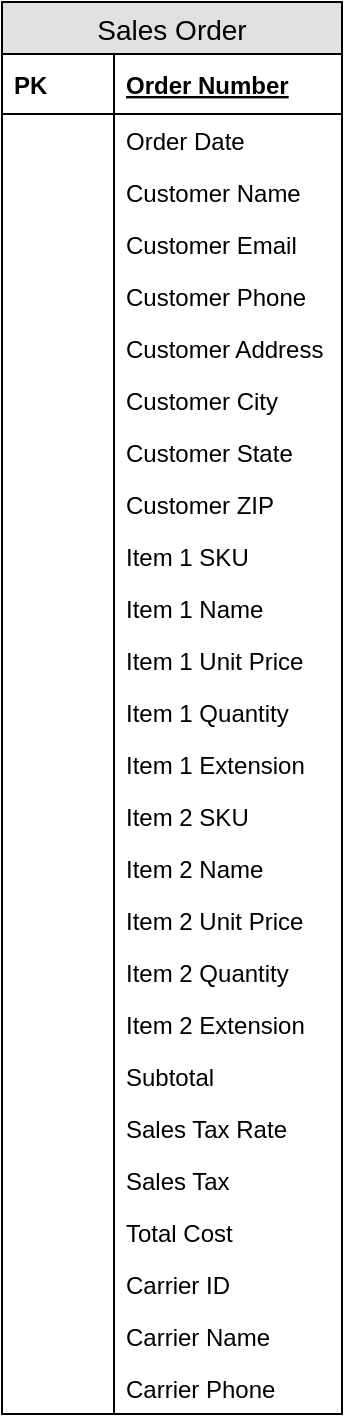 <mxfile version="10.6.0" type="device"><diagram id="n8NIu4-hTU3yLgcgcIxo" name="Page-1"><mxGraphModel dx="1394" dy="806" grid="1" gridSize="10" guides="1" tooltips="1" connect="1" arrows="1" fold="1" page="1" pageScale="1" pageWidth="850" pageHeight="1100" background="#ffffff" math="0" shadow="0"><root><mxCell id="0"/><mxCell id="1" parent="0"/><mxCell id="WbXXjiLzZMgf-x13AkMA-2" value="Sales Order" style="swimlane;fontStyle=0;childLayout=stackLayout;horizontal=1;startSize=26;fillColor=#e0e0e0;horizontalStack=0;resizeParent=1;resizeParentMax=0;resizeLast=0;collapsible=1;marginBottom=0;swimlaneFillColor=#ffffff;align=center;fontSize=14;" vertex="1" parent="1"><mxGeometry x="160" y="247" width="170" height="706" as="geometry"/></mxCell><mxCell id="WbXXjiLzZMgf-x13AkMA-5" value="Order Number" style="shape=partialRectangle;top=0;left=0;right=0;bottom=1;align=left;verticalAlign=middle;fillColor=none;spacingLeft=60;spacingRight=4;overflow=hidden;rotatable=0;points=[[0,0.5],[1,0.5]];portConstraint=eastwest;dropTarget=0;fontStyle=5;fontSize=12;" vertex="1" parent="WbXXjiLzZMgf-x13AkMA-2"><mxGeometry y="26" width="170" height="30" as="geometry"/></mxCell><mxCell id="WbXXjiLzZMgf-x13AkMA-6" value="PK" style="shape=partialRectangle;fontStyle=1;top=0;left=0;bottom=0;fillColor=none;align=left;verticalAlign=middle;spacingLeft=4;spacingRight=4;overflow=hidden;rotatable=0;points=[];portConstraint=eastwest;part=1;fontSize=12;" vertex="1" connectable="0" parent="WbXXjiLzZMgf-x13AkMA-5"><mxGeometry width="56" height="30" as="geometry"/></mxCell><mxCell id="WbXXjiLzZMgf-x13AkMA-7" value="Order Date" style="shape=partialRectangle;top=0;left=0;right=0;bottom=0;align=left;verticalAlign=top;fillColor=none;spacingLeft=60;spacingRight=4;overflow=hidden;rotatable=0;points=[[0,0.5],[1,0.5]];portConstraint=eastwest;dropTarget=0;fontSize=12;" vertex="1" parent="WbXXjiLzZMgf-x13AkMA-2"><mxGeometry y="56" width="170" height="26" as="geometry"/></mxCell><mxCell id="WbXXjiLzZMgf-x13AkMA-8" value="" style="shape=partialRectangle;top=0;left=0;bottom=0;fillColor=none;align=left;verticalAlign=top;spacingLeft=4;spacingRight=4;overflow=hidden;rotatable=0;points=[];portConstraint=eastwest;part=1;fontSize=12;" vertex="1" connectable="0" parent="WbXXjiLzZMgf-x13AkMA-7"><mxGeometry width="56" height="26" as="geometry"/></mxCell><mxCell id="WbXXjiLzZMgf-x13AkMA-9" value="Customer Name" style="shape=partialRectangle;top=0;left=0;right=0;bottom=0;align=left;verticalAlign=top;fillColor=none;spacingLeft=60;spacingRight=4;overflow=hidden;rotatable=0;points=[[0,0.5],[1,0.5]];portConstraint=eastwest;dropTarget=0;fontSize=12;" vertex="1" parent="WbXXjiLzZMgf-x13AkMA-2"><mxGeometry y="82" width="170" height="26" as="geometry"/></mxCell><mxCell id="WbXXjiLzZMgf-x13AkMA-10" value="" style="shape=partialRectangle;top=0;left=0;bottom=0;fillColor=none;align=left;verticalAlign=top;spacingLeft=4;spacingRight=4;overflow=hidden;rotatable=0;points=[];portConstraint=eastwest;part=1;fontSize=12;" vertex="1" connectable="0" parent="WbXXjiLzZMgf-x13AkMA-9"><mxGeometry width="56" height="26" as="geometry"/></mxCell><mxCell id="WbXXjiLzZMgf-x13AkMA-11" value="Customer Email" style="shape=partialRectangle;top=0;left=0;right=0;bottom=0;align=left;verticalAlign=top;fillColor=none;spacingLeft=60;spacingRight=4;overflow=hidden;rotatable=0;points=[[0,0.5],[1,0.5]];portConstraint=eastwest;dropTarget=0;fontSize=12;" vertex="1" parent="WbXXjiLzZMgf-x13AkMA-2"><mxGeometry y="108" width="170" height="26" as="geometry"/></mxCell><mxCell id="WbXXjiLzZMgf-x13AkMA-12" value="" style="shape=partialRectangle;top=0;left=0;bottom=0;fillColor=none;align=left;verticalAlign=top;spacingLeft=4;spacingRight=4;overflow=hidden;rotatable=0;points=[];portConstraint=eastwest;part=1;fontSize=12;" vertex="1" connectable="0" parent="WbXXjiLzZMgf-x13AkMA-11"><mxGeometry width="56" height="26" as="geometry"/></mxCell><mxCell id="WbXXjiLzZMgf-x13AkMA-13" value="Customer Phone" style="shape=partialRectangle;top=0;left=0;right=0;bottom=0;align=left;verticalAlign=top;fillColor=none;spacingLeft=60;spacingRight=4;overflow=hidden;rotatable=0;points=[[0,0.5],[1,0.5]];portConstraint=eastwest;dropTarget=0;fontSize=12;" vertex="1" parent="WbXXjiLzZMgf-x13AkMA-2"><mxGeometry y="134" width="170" height="26" as="geometry"/></mxCell><mxCell id="WbXXjiLzZMgf-x13AkMA-14" value="" style="shape=partialRectangle;top=0;left=0;bottom=0;fillColor=none;align=left;verticalAlign=top;spacingLeft=4;spacingRight=4;overflow=hidden;rotatable=0;points=[];portConstraint=eastwest;part=1;fontSize=12;" vertex="1" connectable="0" parent="WbXXjiLzZMgf-x13AkMA-13"><mxGeometry width="56" height="26" as="geometry"/></mxCell><mxCell id="WbXXjiLzZMgf-x13AkMA-15" value="Customer Address" style="shape=partialRectangle;top=0;left=0;right=0;bottom=0;align=left;verticalAlign=top;fillColor=none;spacingLeft=60;spacingRight=4;overflow=hidden;rotatable=0;points=[[0,0.5],[1,0.5]];portConstraint=eastwest;dropTarget=0;fontSize=12;" vertex="1" parent="WbXXjiLzZMgf-x13AkMA-2"><mxGeometry y="160" width="170" height="26" as="geometry"/></mxCell><mxCell id="WbXXjiLzZMgf-x13AkMA-16" value="" style="shape=partialRectangle;top=0;left=0;bottom=0;fillColor=none;align=left;verticalAlign=top;spacingLeft=4;spacingRight=4;overflow=hidden;rotatable=0;points=[];portConstraint=eastwest;part=1;fontSize=12;" vertex="1" connectable="0" parent="WbXXjiLzZMgf-x13AkMA-15"><mxGeometry width="56" height="26" as="geometry"/></mxCell><mxCell id="WbXXjiLzZMgf-x13AkMA-17" value="Customer City" style="shape=partialRectangle;top=0;left=0;right=0;bottom=0;align=left;verticalAlign=top;fillColor=none;spacingLeft=60;spacingRight=4;overflow=hidden;rotatable=0;points=[[0,0.5],[1,0.5]];portConstraint=eastwest;dropTarget=0;fontSize=12;" vertex="1" parent="WbXXjiLzZMgf-x13AkMA-2"><mxGeometry y="186" width="170" height="26" as="geometry"/></mxCell><mxCell id="WbXXjiLzZMgf-x13AkMA-18" value="" style="shape=partialRectangle;top=0;left=0;bottom=0;fillColor=none;align=left;verticalAlign=top;spacingLeft=4;spacingRight=4;overflow=hidden;rotatable=0;points=[];portConstraint=eastwest;part=1;fontSize=12;" vertex="1" connectable="0" parent="WbXXjiLzZMgf-x13AkMA-17"><mxGeometry width="56" height="26" as="geometry"/></mxCell><mxCell id="WbXXjiLzZMgf-x13AkMA-19" value="Customer State" style="shape=partialRectangle;top=0;left=0;right=0;bottom=0;align=left;verticalAlign=top;fillColor=none;spacingLeft=60;spacingRight=4;overflow=hidden;rotatable=0;points=[[0,0.5],[1,0.5]];portConstraint=eastwest;dropTarget=0;fontSize=12;" vertex="1" parent="WbXXjiLzZMgf-x13AkMA-2"><mxGeometry y="212" width="170" height="26" as="geometry"/></mxCell><mxCell id="WbXXjiLzZMgf-x13AkMA-20" value="" style="shape=partialRectangle;top=0;left=0;bottom=0;fillColor=none;align=left;verticalAlign=top;spacingLeft=4;spacingRight=4;overflow=hidden;rotatable=0;points=[];portConstraint=eastwest;part=1;fontSize=12;" vertex="1" connectable="0" parent="WbXXjiLzZMgf-x13AkMA-19"><mxGeometry width="56" height="26" as="geometry"/></mxCell><mxCell id="WbXXjiLzZMgf-x13AkMA-21" value="Customer ZIP" style="shape=partialRectangle;top=0;left=0;right=0;bottom=0;align=left;verticalAlign=top;fillColor=none;spacingLeft=60;spacingRight=4;overflow=hidden;rotatable=0;points=[[0,0.5],[1,0.5]];portConstraint=eastwest;dropTarget=0;fontSize=12;" vertex="1" parent="WbXXjiLzZMgf-x13AkMA-2"><mxGeometry y="238" width="170" height="26" as="geometry"/></mxCell><mxCell id="WbXXjiLzZMgf-x13AkMA-22" value="" style="shape=partialRectangle;top=0;left=0;bottom=0;fillColor=none;align=left;verticalAlign=top;spacingLeft=4;spacingRight=4;overflow=hidden;rotatable=0;points=[];portConstraint=eastwest;part=1;fontSize=12;" vertex="1" connectable="0" parent="WbXXjiLzZMgf-x13AkMA-21"><mxGeometry width="56" height="26" as="geometry"/></mxCell><mxCell id="WbXXjiLzZMgf-x13AkMA-23" value="Item 1 SKU" style="shape=partialRectangle;top=0;left=0;right=0;bottom=0;align=left;verticalAlign=top;fillColor=none;spacingLeft=60;spacingRight=4;overflow=hidden;rotatable=0;points=[[0,0.5],[1,0.5]];portConstraint=eastwest;dropTarget=0;fontSize=12;" vertex="1" parent="WbXXjiLzZMgf-x13AkMA-2"><mxGeometry y="264" width="170" height="26" as="geometry"/></mxCell><mxCell id="WbXXjiLzZMgf-x13AkMA-24" value="" style="shape=partialRectangle;top=0;left=0;bottom=0;fillColor=none;align=left;verticalAlign=top;spacingLeft=4;spacingRight=4;overflow=hidden;rotatable=0;points=[];portConstraint=eastwest;part=1;fontSize=12;" vertex="1" connectable="0" parent="WbXXjiLzZMgf-x13AkMA-23"><mxGeometry width="56" height="26" as="geometry"/></mxCell><mxCell id="WbXXjiLzZMgf-x13AkMA-25" value="Item 1 Name" style="shape=partialRectangle;top=0;left=0;right=0;bottom=0;align=left;verticalAlign=top;fillColor=none;spacingLeft=60;spacingRight=4;overflow=hidden;rotatable=0;points=[[0,0.5],[1,0.5]];portConstraint=eastwest;dropTarget=0;fontSize=12;" vertex="1" parent="WbXXjiLzZMgf-x13AkMA-2"><mxGeometry y="290" width="170" height="26" as="geometry"/></mxCell><mxCell id="WbXXjiLzZMgf-x13AkMA-26" value="" style="shape=partialRectangle;top=0;left=0;bottom=0;fillColor=none;align=left;verticalAlign=top;spacingLeft=4;spacingRight=4;overflow=hidden;rotatable=0;points=[];portConstraint=eastwest;part=1;fontSize=12;" vertex="1" connectable="0" parent="WbXXjiLzZMgf-x13AkMA-25"><mxGeometry width="56" height="26" as="geometry"/></mxCell><mxCell id="WbXXjiLzZMgf-x13AkMA-27" value="Item 1 Unit Price" style="shape=partialRectangle;top=0;left=0;right=0;bottom=0;align=left;verticalAlign=top;fillColor=none;spacingLeft=60;spacingRight=4;overflow=hidden;rotatable=0;points=[[0,0.5],[1,0.5]];portConstraint=eastwest;dropTarget=0;fontSize=12;" vertex="1" parent="WbXXjiLzZMgf-x13AkMA-2"><mxGeometry y="316" width="170" height="26" as="geometry"/></mxCell><mxCell id="WbXXjiLzZMgf-x13AkMA-28" value="" style="shape=partialRectangle;top=0;left=0;bottom=0;fillColor=none;align=left;verticalAlign=top;spacingLeft=4;spacingRight=4;overflow=hidden;rotatable=0;points=[];portConstraint=eastwest;part=1;fontSize=12;" vertex="1" connectable="0" parent="WbXXjiLzZMgf-x13AkMA-27"><mxGeometry width="56" height="26" as="geometry"/></mxCell><mxCell id="WbXXjiLzZMgf-x13AkMA-29" value="Item 1 Quantity" style="shape=partialRectangle;top=0;left=0;right=0;bottom=0;align=left;verticalAlign=top;fillColor=none;spacingLeft=60;spacingRight=4;overflow=hidden;rotatable=0;points=[[0,0.5],[1,0.5]];portConstraint=eastwest;dropTarget=0;fontSize=12;" vertex="1" parent="WbXXjiLzZMgf-x13AkMA-2"><mxGeometry y="342" width="170" height="26" as="geometry"/></mxCell><mxCell id="WbXXjiLzZMgf-x13AkMA-30" value="" style="shape=partialRectangle;top=0;left=0;bottom=0;fillColor=none;align=left;verticalAlign=top;spacingLeft=4;spacingRight=4;overflow=hidden;rotatable=0;points=[];portConstraint=eastwest;part=1;fontSize=12;" vertex="1" connectable="0" parent="WbXXjiLzZMgf-x13AkMA-29"><mxGeometry width="56" height="26" as="geometry"/></mxCell><mxCell id="WbXXjiLzZMgf-x13AkMA-31" value="Item 1 Extension" style="shape=partialRectangle;top=0;left=0;right=0;bottom=0;align=left;verticalAlign=top;fillColor=none;spacingLeft=60;spacingRight=4;overflow=hidden;rotatable=0;points=[[0,0.5],[1,0.5]];portConstraint=eastwest;dropTarget=0;fontSize=12;" vertex="1" parent="WbXXjiLzZMgf-x13AkMA-2"><mxGeometry y="368" width="170" height="26" as="geometry"/></mxCell><mxCell id="WbXXjiLzZMgf-x13AkMA-32" value="" style="shape=partialRectangle;top=0;left=0;bottom=0;fillColor=none;align=left;verticalAlign=top;spacingLeft=4;spacingRight=4;overflow=hidden;rotatable=0;points=[];portConstraint=eastwest;part=1;fontSize=12;" vertex="1" connectable="0" parent="WbXXjiLzZMgf-x13AkMA-31"><mxGeometry width="56" height="26" as="geometry"/></mxCell><mxCell id="WbXXjiLzZMgf-x13AkMA-33" value="Item 2 SKU" style="shape=partialRectangle;top=0;left=0;right=0;bottom=0;align=left;verticalAlign=top;fillColor=none;spacingLeft=60;spacingRight=4;overflow=hidden;rotatable=0;points=[[0,0.5],[1,0.5]];portConstraint=eastwest;dropTarget=0;fontSize=12;" vertex="1" parent="WbXXjiLzZMgf-x13AkMA-2"><mxGeometry y="394" width="170" height="26" as="geometry"/></mxCell><mxCell id="WbXXjiLzZMgf-x13AkMA-34" value="" style="shape=partialRectangle;top=0;left=0;bottom=0;fillColor=none;align=left;verticalAlign=top;spacingLeft=4;spacingRight=4;overflow=hidden;rotatable=0;points=[];portConstraint=eastwest;part=1;fontSize=12;" vertex="1" connectable="0" parent="WbXXjiLzZMgf-x13AkMA-33"><mxGeometry width="56" height="26" as="geometry"/></mxCell><mxCell id="WbXXjiLzZMgf-x13AkMA-35" value="Item 2 Name" style="shape=partialRectangle;top=0;left=0;right=0;bottom=0;align=left;verticalAlign=top;fillColor=none;spacingLeft=60;spacingRight=4;overflow=hidden;rotatable=0;points=[[0,0.5],[1,0.5]];portConstraint=eastwest;dropTarget=0;fontSize=12;" vertex="1" parent="WbXXjiLzZMgf-x13AkMA-2"><mxGeometry y="420" width="170" height="26" as="geometry"/></mxCell><mxCell id="WbXXjiLzZMgf-x13AkMA-36" value="" style="shape=partialRectangle;top=0;left=0;bottom=0;fillColor=none;align=left;verticalAlign=top;spacingLeft=4;spacingRight=4;overflow=hidden;rotatable=0;points=[];portConstraint=eastwest;part=1;fontSize=12;" vertex="1" connectable="0" parent="WbXXjiLzZMgf-x13AkMA-35"><mxGeometry width="56" height="26" as="geometry"/></mxCell><mxCell id="WbXXjiLzZMgf-x13AkMA-37" value="Item 2 Unit Price" style="shape=partialRectangle;top=0;left=0;right=0;bottom=0;align=left;verticalAlign=top;fillColor=none;spacingLeft=60;spacingRight=4;overflow=hidden;rotatable=0;points=[[0,0.5],[1,0.5]];portConstraint=eastwest;dropTarget=0;fontSize=12;" vertex="1" parent="WbXXjiLzZMgf-x13AkMA-2"><mxGeometry y="446" width="170" height="26" as="geometry"/></mxCell><mxCell id="WbXXjiLzZMgf-x13AkMA-38" value="" style="shape=partialRectangle;top=0;left=0;bottom=0;fillColor=none;align=left;verticalAlign=top;spacingLeft=4;spacingRight=4;overflow=hidden;rotatable=0;points=[];portConstraint=eastwest;part=1;fontSize=12;" vertex="1" connectable="0" parent="WbXXjiLzZMgf-x13AkMA-37"><mxGeometry width="56" height="26" as="geometry"/></mxCell><mxCell id="WbXXjiLzZMgf-x13AkMA-39" value="Item 2 Quantity" style="shape=partialRectangle;top=0;left=0;right=0;bottom=0;align=left;verticalAlign=top;fillColor=none;spacingLeft=60;spacingRight=4;overflow=hidden;rotatable=0;points=[[0,0.5],[1,0.5]];portConstraint=eastwest;dropTarget=0;fontSize=12;" vertex="1" parent="WbXXjiLzZMgf-x13AkMA-2"><mxGeometry y="472" width="170" height="26" as="geometry"/></mxCell><mxCell id="WbXXjiLzZMgf-x13AkMA-40" value="" style="shape=partialRectangle;top=0;left=0;bottom=0;fillColor=none;align=left;verticalAlign=top;spacingLeft=4;spacingRight=4;overflow=hidden;rotatable=0;points=[];portConstraint=eastwest;part=1;fontSize=12;" vertex="1" connectable="0" parent="WbXXjiLzZMgf-x13AkMA-39"><mxGeometry width="56" height="26" as="geometry"/></mxCell><mxCell id="WbXXjiLzZMgf-x13AkMA-41" value="Item 2 Extension" style="shape=partialRectangle;top=0;left=0;right=0;bottom=0;align=left;verticalAlign=top;fillColor=none;spacingLeft=60;spacingRight=4;overflow=hidden;rotatable=0;points=[[0,0.5],[1,0.5]];portConstraint=eastwest;dropTarget=0;fontSize=12;" vertex="1" parent="WbXXjiLzZMgf-x13AkMA-2"><mxGeometry y="498" width="170" height="26" as="geometry"/></mxCell><mxCell id="WbXXjiLzZMgf-x13AkMA-42" value="" style="shape=partialRectangle;top=0;left=0;bottom=0;fillColor=none;align=left;verticalAlign=top;spacingLeft=4;spacingRight=4;overflow=hidden;rotatable=0;points=[];portConstraint=eastwest;part=1;fontSize=12;" vertex="1" connectable="0" parent="WbXXjiLzZMgf-x13AkMA-41"><mxGeometry width="56" height="26" as="geometry"/></mxCell><mxCell id="WbXXjiLzZMgf-x13AkMA-43" value="Subtotal" style="shape=partialRectangle;top=0;left=0;right=0;bottom=0;align=left;verticalAlign=top;fillColor=none;spacingLeft=60;spacingRight=4;overflow=hidden;rotatable=0;points=[[0,0.5],[1,0.5]];portConstraint=eastwest;dropTarget=0;fontSize=12;" vertex="1" parent="WbXXjiLzZMgf-x13AkMA-2"><mxGeometry y="524" width="170" height="26" as="geometry"/></mxCell><mxCell id="WbXXjiLzZMgf-x13AkMA-44" value="" style="shape=partialRectangle;top=0;left=0;bottom=0;fillColor=none;align=left;verticalAlign=top;spacingLeft=4;spacingRight=4;overflow=hidden;rotatable=0;points=[];portConstraint=eastwest;part=1;fontSize=12;" vertex="1" connectable="0" parent="WbXXjiLzZMgf-x13AkMA-43"><mxGeometry width="56" height="26" as="geometry"/></mxCell><mxCell id="WbXXjiLzZMgf-x13AkMA-45" value="Sales Tax Rate" style="shape=partialRectangle;top=0;left=0;right=0;bottom=0;align=left;verticalAlign=top;fillColor=none;spacingLeft=60;spacingRight=4;overflow=hidden;rotatable=0;points=[[0,0.5],[1,0.5]];portConstraint=eastwest;dropTarget=0;fontSize=12;" vertex="1" parent="WbXXjiLzZMgf-x13AkMA-2"><mxGeometry y="550" width="170" height="26" as="geometry"/></mxCell><mxCell id="WbXXjiLzZMgf-x13AkMA-46" value="" style="shape=partialRectangle;top=0;left=0;bottom=0;fillColor=none;align=left;verticalAlign=top;spacingLeft=4;spacingRight=4;overflow=hidden;rotatable=0;points=[];portConstraint=eastwest;part=1;fontSize=12;" vertex="1" connectable="0" parent="WbXXjiLzZMgf-x13AkMA-45"><mxGeometry width="56" height="26" as="geometry"/></mxCell><mxCell id="WbXXjiLzZMgf-x13AkMA-47" value="Sales Tax" style="shape=partialRectangle;top=0;left=0;right=0;bottom=0;align=left;verticalAlign=top;fillColor=none;spacingLeft=60;spacingRight=4;overflow=hidden;rotatable=0;points=[[0,0.5],[1,0.5]];portConstraint=eastwest;dropTarget=0;fontSize=12;" vertex="1" parent="WbXXjiLzZMgf-x13AkMA-2"><mxGeometry y="576" width="170" height="26" as="geometry"/></mxCell><mxCell id="WbXXjiLzZMgf-x13AkMA-48" value="" style="shape=partialRectangle;top=0;left=0;bottom=0;fillColor=none;align=left;verticalAlign=top;spacingLeft=4;spacingRight=4;overflow=hidden;rotatable=0;points=[];portConstraint=eastwest;part=1;fontSize=12;" vertex="1" connectable="0" parent="WbXXjiLzZMgf-x13AkMA-47"><mxGeometry width="56" height="26" as="geometry"/></mxCell><mxCell id="WbXXjiLzZMgf-x13AkMA-49" value="Total Cost" style="shape=partialRectangle;top=0;left=0;right=0;bottom=0;align=left;verticalAlign=top;fillColor=none;spacingLeft=60;spacingRight=4;overflow=hidden;rotatable=0;points=[[0,0.5],[1,0.5]];portConstraint=eastwest;dropTarget=0;fontSize=12;" vertex="1" parent="WbXXjiLzZMgf-x13AkMA-2"><mxGeometry y="602" width="170" height="26" as="geometry"/></mxCell><mxCell id="WbXXjiLzZMgf-x13AkMA-50" value="" style="shape=partialRectangle;top=0;left=0;bottom=0;fillColor=none;align=left;verticalAlign=top;spacingLeft=4;spacingRight=4;overflow=hidden;rotatable=0;points=[];portConstraint=eastwest;part=1;fontSize=12;" vertex="1" connectable="0" parent="WbXXjiLzZMgf-x13AkMA-49"><mxGeometry width="56" height="26" as="geometry"/></mxCell><mxCell id="WbXXjiLzZMgf-x13AkMA-51" value="Carrier ID" style="shape=partialRectangle;top=0;left=0;right=0;bottom=0;align=left;verticalAlign=top;fillColor=none;spacingLeft=60;spacingRight=4;overflow=hidden;rotatable=0;points=[[0,0.5],[1,0.5]];portConstraint=eastwest;dropTarget=0;fontSize=12;" vertex="1" parent="WbXXjiLzZMgf-x13AkMA-2"><mxGeometry y="628" width="170" height="26" as="geometry"/></mxCell><mxCell id="WbXXjiLzZMgf-x13AkMA-52" value="" style="shape=partialRectangle;top=0;left=0;bottom=0;fillColor=none;align=left;verticalAlign=top;spacingLeft=4;spacingRight=4;overflow=hidden;rotatable=0;points=[];portConstraint=eastwest;part=1;fontSize=12;" vertex="1" connectable="0" parent="WbXXjiLzZMgf-x13AkMA-51"><mxGeometry width="56" height="26" as="geometry"/></mxCell><mxCell id="WbXXjiLzZMgf-x13AkMA-53" value="Carrier Name" style="shape=partialRectangle;top=0;left=0;right=0;bottom=0;align=left;verticalAlign=top;fillColor=none;spacingLeft=60;spacingRight=4;overflow=hidden;rotatable=0;points=[[0,0.5],[1,0.5]];portConstraint=eastwest;dropTarget=0;fontSize=12;" vertex="1" parent="WbXXjiLzZMgf-x13AkMA-2"><mxGeometry y="654" width="170" height="26" as="geometry"/></mxCell><mxCell id="WbXXjiLzZMgf-x13AkMA-54" value="" style="shape=partialRectangle;top=0;left=0;bottom=0;fillColor=none;align=left;verticalAlign=top;spacingLeft=4;spacingRight=4;overflow=hidden;rotatable=0;points=[];portConstraint=eastwest;part=1;fontSize=12;" vertex="1" connectable="0" parent="WbXXjiLzZMgf-x13AkMA-53"><mxGeometry width="56" height="26" as="geometry"/></mxCell><mxCell id="WbXXjiLzZMgf-x13AkMA-55" value="Carrier Phone" style="shape=partialRectangle;top=0;left=0;right=0;bottom=0;align=left;verticalAlign=top;fillColor=none;spacingLeft=60;spacingRight=4;overflow=hidden;rotatable=0;points=[[0,0.5],[1,0.5]];portConstraint=eastwest;dropTarget=0;fontSize=12;" vertex="1" parent="WbXXjiLzZMgf-x13AkMA-2"><mxGeometry y="680" width="170" height="26" as="geometry"/></mxCell><mxCell id="WbXXjiLzZMgf-x13AkMA-56" value="" style="shape=partialRectangle;top=0;left=0;bottom=0;fillColor=none;align=left;verticalAlign=top;spacingLeft=4;spacingRight=4;overflow=hidden;rotatable=0;points=[];portConstraint=eastwest;part=1;fontSize=12;" vertex="1" connectable="0" parent="WbXXjiLzZMgf-x13AkMA-55"><mxGeometry width="56" height="26" as="geometry"/></mxCell></root></mxGraphModel></diagram></mxfile>